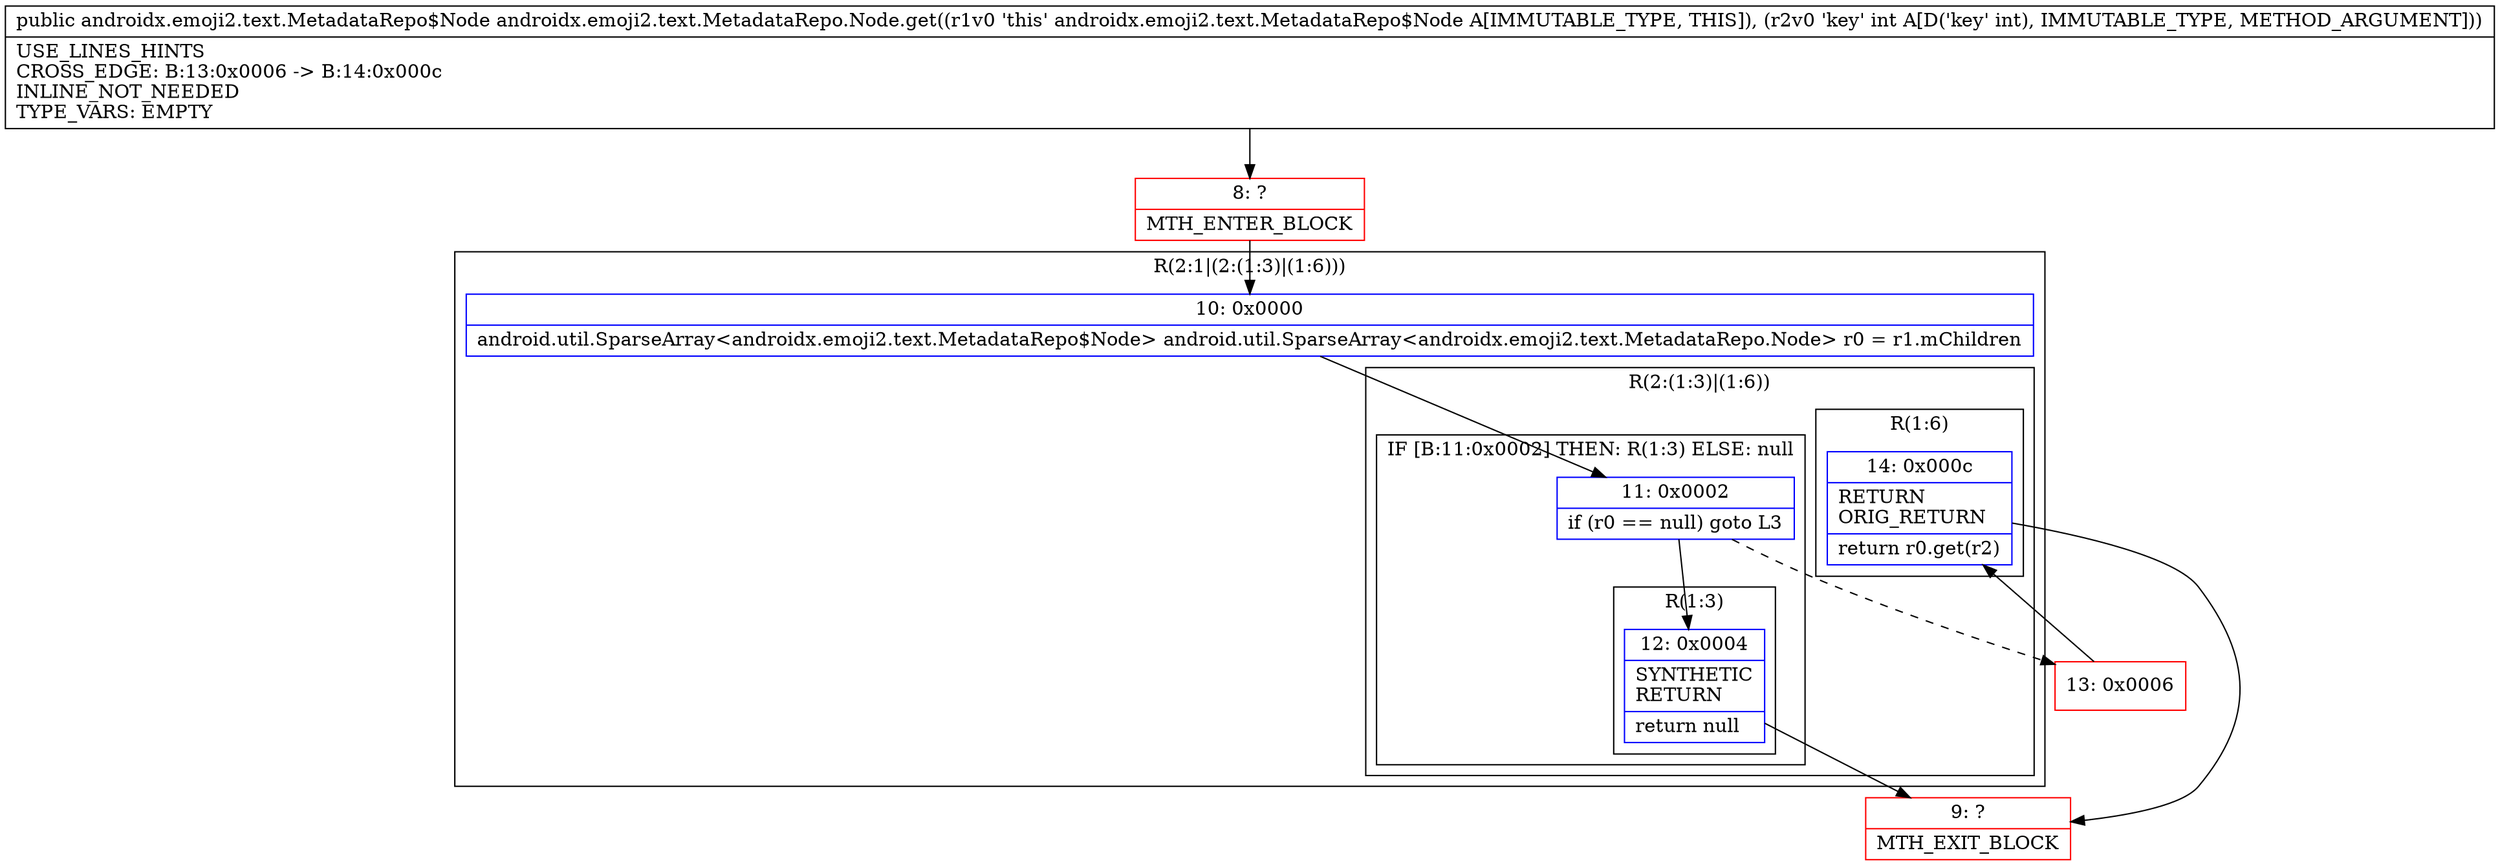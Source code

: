 digraph "CFG forandroidx.emoji2.text.MetadataRepo.Node.get(I)Landroidx\/emoji2\/text\/MetadataRepo$Node;" {
subgraph cluster_Region_1955284372 {
label = "R(2:1|(2:(1:3)|(1:6)))";
node [shape=record,color=blue];
Node_10 [shape=record,label="{10\:\ 0x0000|android.util.SparseArray\<androidx.emoji2.text.MetadataRepo$Node\> android.util.SparseArray\<androidx.emoji2.text.MetadataRepo.Node\> r0 = r1.mChildren\l}"];
subgraph cluster_Region_1439838753 {
label = "R(2:(1:3)|(1:6))";
node [shape=record,color=blue];
subgraph cluster_IfRegion_1792256441 {
label = "IF [B:11:0x0002] THEN: R(1:3) ELSE: null";
node [shape=record,color=blue];
Node_11 [shape=record,label="{11\:\ 0x0002|if (r0 == null) goto L3\l}"];
subgraph cluster_Region_1093974335 {
label = "R(1:3)";
node [shape=record,color=blue];
Node_12 [shape=record,label="{12\:\ 0x0004|SYNTHETIC\lRETURN\l|return null\l}"];
}
}
subgraph cluster_Region_599755965 {
label = "R(1:6)";
node [shape=record,color=blue];
Node_14 [shape=record,label="{14\:\ 0x000c|RETURN\lORIG_RETURN\l|return r0.get(r2)\l}"];
}
}
}
Node_8 [shape=record,color=red,label="{8\:\ ?|MTH_ENTER_BLOCK\l}"];
Node_9 [shape=record,color=red,label="{9\:\ ?|MTH_EXIT_BLOCK\l}"];
Node_13 [shape=record,color=red,label="{13\:\ 0x0006}"];
MethodNode[shape=record,label="{public androidx.emoji2.text.MetadataRepo$Node androidx.emoji2.text.MetadataRepo.Node.get((r1v0 'this' androidx.emoji2.text.MetadataRepo$Node A[IMMUTABLE_TYPE, THIS]), (r2v0 'key' int A[D('key' int), IMMUTABLE_TYPE, METHOD_ARGUMENT]))  | USE_LINES_HINTS\lCROSS_EDGE: B:13:0x0006 \-\> B:14:0x000c\lINLINE_NOT_NEEDED\lTYPE_VARS: EMPTY\l}"];
MethodNode -> Node_8;Node_10 -> Node_11;
Node_11 -> Node_12;
Node_11 -> Node_13[style=dashed];
Node_12 -> Node_9;
Node_14 -> Node_9;
Node_8 -> Node_10;
Node_13 -> Node_14;
}

